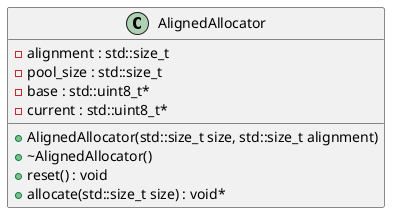 @startuml

class AlignedAllocator {
	+AlignedAllocator(std::size_t size, std::size_t alignment)
	+~AlignedAllocator()
	-alignment : std::size_t
	-pool_size : std::size_t
	-base : std::uint8_t*
	-current : std::uint8_t*
	+reset() : void
	+allocate(std::size_t size) : void*
}

@enduml
